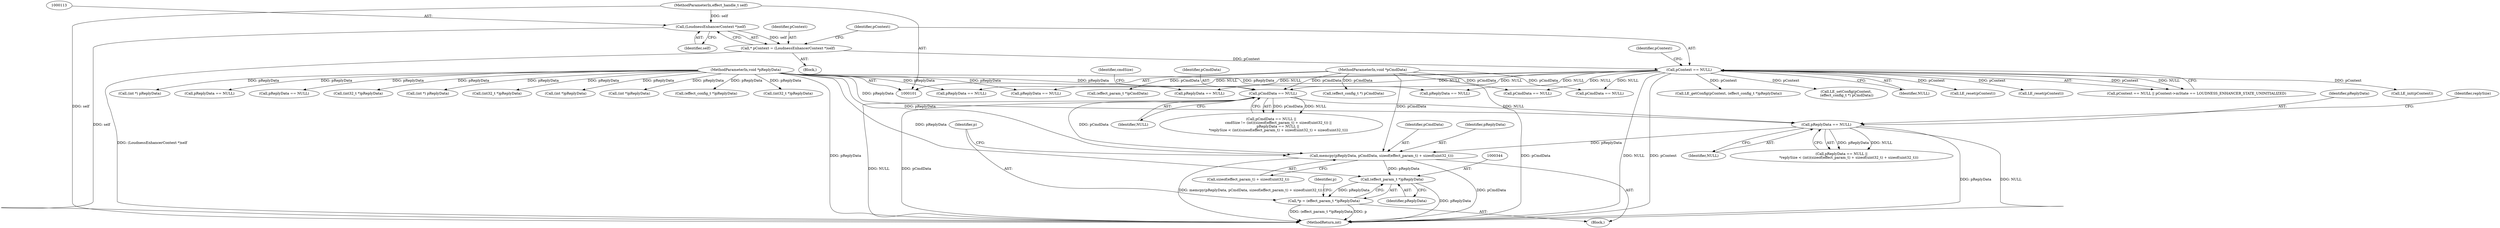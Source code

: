 digraph "1_Android_aeea52da00d210587fb3ed895de3d5f2e0264c88_3@API" {
"1000332" [label="(Call,memcpy(pReplyData, pCmdData, sizeof(effect_param_t) + sizeof(uint32_t)))"];
"1000312" [label="(Call,pReplyData == NULL)"];
"1000107" [label="(MethodParameterIn,void *pReplyData)"];
"1000298" [label="(Call,pCmdData == NULL)"];
"1000105" [label="(MethodParameterIn,void *pCmdData)"];
"1000118" [label="(Call,pContext == NULL)"];
"1000110" [label="(Call,* pContext = (LoudnessEnhancerContext *)self)"];
"1000112" [label="(Call,(LoudnessEnhancerContext *)self)"];
"1000102" [label="(MethodParameterIn,effect_handle_t self)"];
"1000343" [label="(Call,(effect_param_t *)pReplyData)"];
"1000341" [label="(Call,*p = (effect_param_t *)pReplyData)"];
"1000424" [label="(Call,pCmdData == NULL)"];
"1000514" [label="(Call,LE_reset(pContext))"];
"1000334" [label="(Identifier,pCmdData)"];
"1000117" [label="(Call,pContext == NULL || pContext->mState == LOUDNESS_ENHANCER_STATE_UNINITIALIZED)"];
"1000119" [label="(Identifier,pContext)"];
"1000105" [label="(MethodParameterIn,void *pCmdData)"];
"1000314" [label="(Identifier,NULL)"];
"1000110" [label="(Call,* pContext = (LoudnessEnhancerContext *)self)"];
"1000153" [label="(Call,LE_init(pContext))"];
"1000168" [label="(Call,pReplyData == NULL)"];
"1000108" [label="(Block,)"];
"1000539" [label="(MethodReturn,int)"];
"1000123" [label="(Identifier,pContext)"];
"1000348" [label="(Identifier,p)"];
"1000118" [label="(Call,pContext == NULL)"];
"1000462" [label="(Call,(effect_param_t *)pCmdData)"];
"1000136" [label="(Call,pReplyData == NULL)"];
"1000312" [label="(Call,pReplyData == NULL)"];
"1000332" [label="(Call,memcpy(pReplyData, pCmdData, sizeof(effect_param_t) + sizeof(uint32_t)))"];
"1000300" [label="(Identifier,NULL)"];
"1000520" [label="(Call,(int32_t *)pReplyData)"];
"1000258" [label="(Call,pReplyData == NULL)"];
"1000150" [label="(Call,(int *) pReplyData)"];
"1000317" [label="(Identifier,replySize)"];
"1000206" [label="(Call,LE_getConfig(pContext, (effect_config_t *)pReplyData))"];
"1000219" [label="(Call,pReplyData == NULL)"];
"1000311" [label="(Call,pReplyData == NULL ||\n             *replySize < (int)(sizeof(effect_param_t) + sizeof(uint32_t) + sizeof(uint32_t)))"];
"1000111" [label="(Identifier,pContext)"];
"1000185" [label="(Call,LE_setConfig(pContext,\n (effect_config_t *) pCmdData))"];
"1000112" [label="(Call,(LoudnessEnhancerContext *)self)"];
"1000107" [label="(MethodParameterIn,void *pReplyData)"];
"1000297" [label="(Call,pCmdData == NULL ||\n             cmdSize != (int)(sizeof(effect_param_t) + sizeof(uint32_t)) ||\n            pReplyData == NULL ||\n             *replySize < (int)(sizeof(effect_param_t) + sizeof(uint32_t) + sizeof(uint32_t)))"];
"1000313" [label="(Identifier,pReplyData)"];
"1000298" [label="(Call,pCmdData == NULL)"];
"1000342" [label="(Identifier,p)"];
"1000187" [label="(Call,(effect_config_t *) pCmdData)"];
"1000345" [label="(Identifier,pReplyData)"];
"1000333" [label="(Identifier,pReplyData)"];
"1000303" [label="(Identifier,cmdSize)"];
"1000102" [label="(MethodParameterIn,effect_handle_t self)"];
"1000341" [label="(Call,*p = (effect_param_t *)pReplyData)"];
"1000120" [label="(Identifier,NULL)"];
"1000295" [label="(Block,)"];
"1000114" [label="(Identifier,self)"];
"1000482" [label="(Call,(int32_t *)pReplyData)"];
"1000289" [label="(Call,(int *)pReplyData)"];
"1000159" [label="(Call,pCmdData == NULL)"];
"1000250" [label="(Call,(int *)pReplyData)"];
"1000343" [label="(Call,(effect_param_t *)pReplyData)"];
"1000335" [label="(Call,sizeof(effect_param_t) + sizeof(uint32_t))"];
"1000208" [label="(Call,(effect_config_t *)pReplyData)"];
"1000455" [label="(Call,(int32_t *)pReplyData)"];
"1000299" [label="(Identifier,pCmdData)"];
"1000182" [label="(Call,(int *) pReplyData)"];
"1000194" [label="(Call,pReplyData == NULL)"];
"1000213" [label="(Call,LE_reset(pContext))"];
"1000441" [label="(Call,pReplyData == NULL)"];
"1000332" -> "1000295"  [label="AST: "];
"1000332" -> "1000335"  [label="CFG: "];
"1000333" -> "1000332"  [label="AST: "];
"1000334" -> "1000332"  [label="AST: "];
"1000335" -> "1000332"  [label="AST: "];
"1000342" -> "1000332"  [label="CFG: "];
"1000332" -> "1000539"  [label="DDG: pCmdData"];
"1000332" -> "1000539"  [label="DDG: memcpy(pReplyData, pCmdData, sizeof(effect_param_t) + sizeof(uint32_t))"];
"1000312" -> "1000332"  [label="DDG: pReplyData"];
"1000107" -> "1000332"  [label="DDG: pReplyData"];
"1000298" -> "1000332"  [label="DDG: pCmdData"];
"1000105" -> "1000332"  [label="DDG: pCmdData"];
"1000332" -> "1000343"  [label="DDG: pReplyData"];
"1000312" -> "1000311"  [label="AST: "];
"1000312" -> "1000314"  [label="CFG: "];
"1000313" -> "1000312"  [label="AST: "];
"1000314" -> "1000312"  [label="AST: "];
"1000317" -> "1000312"  [label="CFG: "];
"1000311" -> "1000312"  [label="CFG: "];
"1000312" -> "1000539"  [label="DDG: pReplyData"];
"1000312" -> "1000539"  [label="DDG: NULL"];
"1000312" -> "1000311"  [label="DDG: pReplyData"];
"1000312" -> "1000311"  [label="DDG: NULL"];
"1000107" -> "1000312"  [label="DDG: pReplyData"];
"1000298" -> "1000312"  [label="DDG: NULL"];
"1000107" -> "1000101"  [label="AST: "];
"1000107" -> "1000539"  [label="DDG: pReplyData"];
"1000107" -> "1000136"  [label="DDG: pReplyData"];
"1000107" -> "1000150"  [label="DDG: pReplyData"];
"1000107" -> "1000168"  [label="DDG: pReplyData"];
"1000107" -> "1000182"  [label="DDG: pReplyData"];
"1000107" -> "1000194"  [label="DDG: pReplyData"];
"1000107" -> "1000208"  [label="DDG: pReplyData"];
"1000107" -> "1000219"  [label="DDG: pReplyData"];
"1000107" -> "1000250"  [label="DDG: pReplyData"];
"1000107" -> "1000258"  [label="DDG: pReplyData"];
"1000107" -> "1000289"  [label="DDG: pReplyData"];
"1000107" -> "1000343"  [label="DDG: pReplyData"];
"1000107" -> "1000441"  [label="DDG: pReplyData"];
"1000107" -> "1000455"  [label="DDG: pReplyData"];
"1000107" -> "1000482"  [label="DDG: pReplyData"];
"1000107" -> "1000520"  [label="DDG: pReplyData"];
"1000298" -> "1000297"  [label="AST: "];
"1000298" -> "1000300"  [label="CFG: "];
"1000299" -> "1000298"  [label="AST: "];
"1000300" -> "1000298"  [label="AST: "];
"1000303" -> "1000298"  [label="CFG: "];
"1000297" -> "1000298"  [label="CFG: "];
"1000298" -> "1000539"  [label="DDG: pCmdData"];
"1000298" -> "1000539"  [label="DDG: NULL"];
"1000298" -> "1000297"  [label="DDG: pCmdData"];
"1000298" -> "1000297"  [label="DDG: NULL"];
"1000105" -> "1000298"  [label="DDG: pCmdData"];
"1000118" -> "1000298"  [label="DDG: NULL"];
"1000105" -> "1000101"  [label="AST: "];
"1000105" -> "1000539"  [label="DDG: pCmdData"];
"1000105" -> "1000159"  [label="DDG: pCmdData"];
"1000105" -> "1000187"  [label="DDG: pCmdData"];
"1000105" -> "1000424"  [label="DDG: pCmdData"];
"1000105" -> "1000462"  [label="DDG: pCmdData"];
"1000118" -> "1000117"  [label="AST: "];
"1000118" -> "1000120"  [label="CFG: "];
"1000119" -> "1000118"  [label="AST: "];
"1000120" -> "1000118"  [label="AST: "];
"1000123" -> "1000118"  [label="CFG: "];
"1000117" -> "1000118"  [label="CFG: "];
"1000118" -> "1000539"  [label="DDG: NULL"];
"1000118" -> "1000539"  [label="DDG: pContext"];
"1000118" -> "1000117"  [label="DDG: pContext"];
"1000118" -> "1000117"  [label="DDG: NULL"];
"1000110" -> "1000118"  [label="DDG: pContext"];
"1000118" -> "1000136"  [label="DDG: NULL"];
"1000118" -> "1000153"  [label="DDG: pContext"];
"1000118" -> "1000159"  [label="DDG: NULL"];
"1000118" -> "1000185"  [label="DDG: pContext"];
"1000118" -> "1000194"  [label="DDG: NULL"];
"1000118" -> "1000206"  [label="DDG: pContext"];
"1000118" -> "1000213"  [label="DDG: pContext"];
"1000118" -> "1000219"  [label="DDG: NULL"];
"1000118" -> "1000258"  [label="DDG: NULL"];
"1000118" -> "1000424"  [label="DDG: NULL"];
"1000118" -> "1000514"  [label="DDG: pContext"];
"1000110" -> "1000108"  [label="AST: "];
"1000110" -> "1000112"  [label="CFG: "];
"1000111" -> "1000110"  [label="AST: "];
"1000112" -> "1000110"  [label="AST: "];
"1000119" -> "1000110"  [label="CFG: "];
"1000110" -> "1000539"  [label="DDG: (LoudnessEnhancerContext *)self"];
"1000112" -> "1000110"  [label="DDG: self"];
"1000112" -> "1000114"  [label="CFG: "];
"1000113" -> "1000112"  [label="AST: "];
"1000114" -> "1000112"  [label="AST: "];
"1000112" -> "1000539"  [label="DDG: self"];
"1000102" -> "1000112"  [label="DDG: self"];
"1000102" -> "1000101"  [label="AST: "];
"1000102" -> "1000539"  [label="DDG: self"];
"1000343" -> "1000341"  [label="AST: "];
"1000343" -> "1000345"  [label="CFG: "];
"1000344" -> "1000343"  [label="AST: "];
"1000345" -> "1000343"  [label="AST: "];
"1000341" -> "1000343"  [label="CFG: "];
"1000343" -> "1000539"  [label="DDG: pReplyData"];
"1000343" -> "1000341"  [label="DDG: pReplyData"];
"1000341" -> "1000295"  [label="AST: "];
"1000342" -> "1000341"  [label="AST: "];
"1000348" -> "1000341"  [label="CFG: "];
"1000341" -> "1000539"  [label="DDG: (effect_param_t *)pReplyData"];
"1000341" -> "1000539"  [label="DDG: p"];
}
